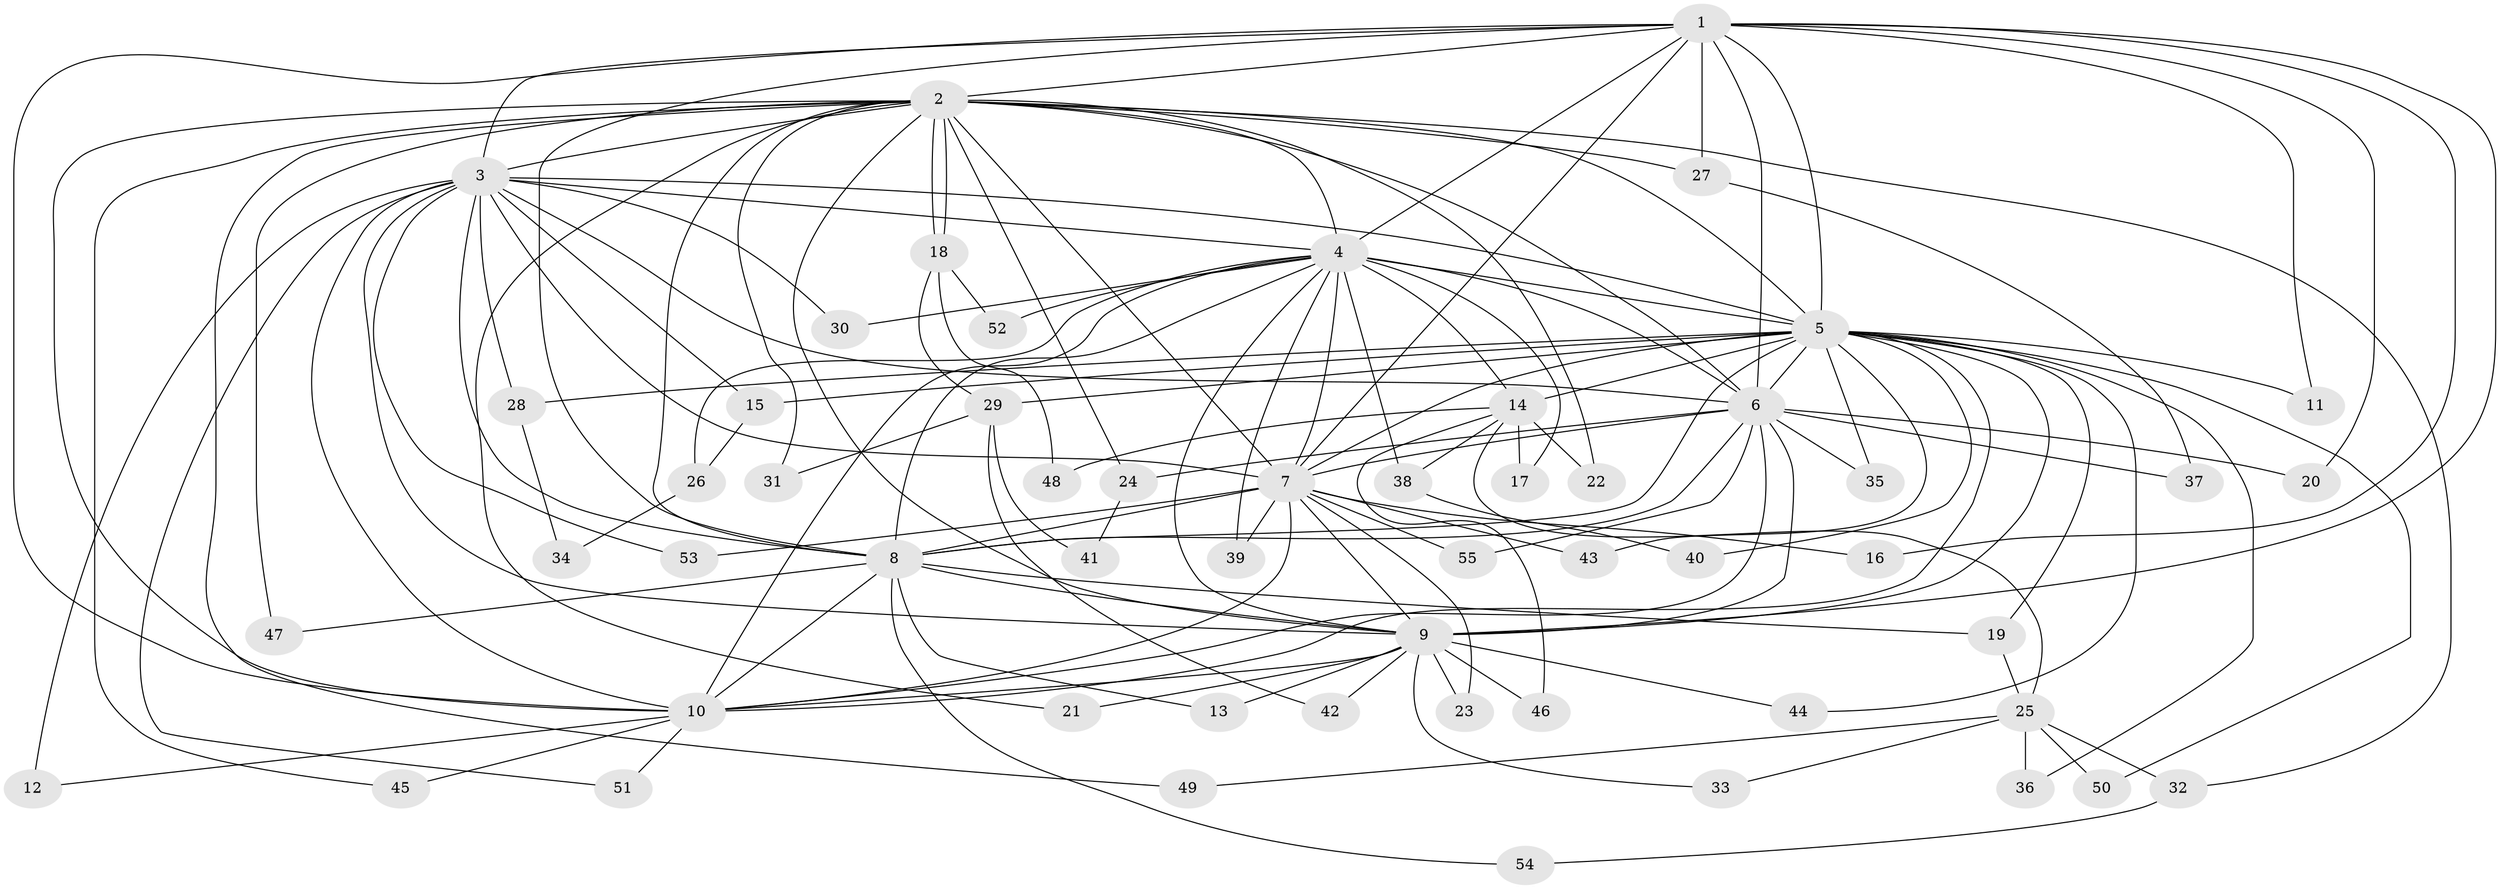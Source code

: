 // coarse degree distribution, {17: 0.045454545454545456, 14: 0.045454545454545456, 11: 0.045454545454545456, 5: 0.09090909090909091, 2: 0.5, 4: 0.09090909090909091, 1: 0.045454545454545456, 3: 0.13636363636363635}
// Generated by graph-tools (version 1.1) at 2025/17/03/04/25 18:17:34]
// undirected, 55 vertices, 135 edges
graph export_dot {
graph [start="1"]
  node [color=gray90,style=filled];
  1;
  2;
  3;
  4;
  5;
  6;
  7;
  8;
  9;
  10;
  11;
  12;
  13;
  14;
  15;
  16;
  17;
  18;
  19;
  20;
  21;
  22;
  23;
  24;
  25;
  26;
  27;
  28;
  29;
  30;
  31;
  32;
  33;
  34;
  35;
  36;
  37;
  38;
  39;
  40;
  41;
  42;
  43;
  44;
  45;
  46;
  47;
  48;
  49;
  50;
  51;
  52;
  53;
  54;
  55;
  1 -- 2;
  1 -- 3;
  1 -- 4;
  1 -- 5;
  1 -- 6;
  1 -- 7;
  1 -- 8;
  1 -- 9;
  1 -- 10;
  1 -- 11;
  1 -- 16;
  1 -- 20;
  1 -- 27;
  2 -- 3;
  2 -- 4;
  2 -- 5;
  2 -- 6;
  2 -- 7;
  2 -- 8;
  2 -- 9;
  2 -- 10;
  2 -- 18;
  2 -- 18;
  2 -- 21;
  2 -- 22;
  2 -- 24;
  2 -- 27;
  2 -- 31;
  2 -- 32;
  2 -- 45;
  2 -- 47;
  2 -- 49;
  3 -- 4;
  3 -- 5;
  3 -- 6;
  3 -- 7;
  3 -- 8;
  3 -- 9;
  3 -- 10;
  3 -- 12;
  3 -- 15;
  3 -- 28;
  3 -- 30;
  3 -- 51;
  3 -- 53;
  4 -- 5;
  4 -- 6;
  4 -- 7;
  4 -- 8;
  4 -- 9;
  4 -- 10;
  4 -- 14;
  4 -- 17;
  4 -- 26;
  4 -- 30;
  4 -- 38;
  4 -- 39;
  4 -- 52;
  5 -- 6;
  5 -- 7;
  5 -- 8;
  5 -- 9;
  5 -- 10;
  5 -- 11;
  5 -- 14;
  5 -- 15;
  5 -- 19;
  5 -- 28;
  5 -- 29;
  5 -- 35;
  5 -- 36;
  5 -- 40;
  5 -- 43;
  5 -- 44;
  5 -- 50;
  6 -- 7;
  6 -- 8;
  6 -- 9;
  6 -- 10;
  6 -- 20;
  6 -- 24;
  6 -- 35;
  6 -- 37;
  6 -- 55;
  7 -- 8;
  7 -- 9;
  7 -- 10;
  7 -- 16;
  7 -- 23;
  7 -- 39;
  7 -- 43;
  7 -- 53;
  7 -- 55;
  8 -- 9;
  8 -- 10;
  8 -- 13;
  8 -- 19;
  8 -- 47;
  8 -- 54;
  9 -- 10;
  9 -- 13;
  9 -- 21;
  9 -- 23;
  9 -- 33;
  9 -- 42;
  9 -- 44;
  9 -- 46;
  10 -- 12;
  10 -- 45;
  10 -- 51;
  14 -- 17;
  14 -- 22;
  14 -- 25;
  14 -- 38;
  14 -- 46;
  14 -- 48;
  15 -- 26;
  18 -- 29;
  18 -- 48;
  18 -- 52;
  19 -- 25;
  24 -- 41;
  25 -- 32;
  25 -- 33;
  25 -- 36;
  25 -- 49;
  25 -- 50;
  26 -- 34;
  27 -- 37;
  28 -- 34;
  29 -- 31;
  29 -- 41;
  29 -- 42;
  32 -- 54;
  38 -- 40;
}
